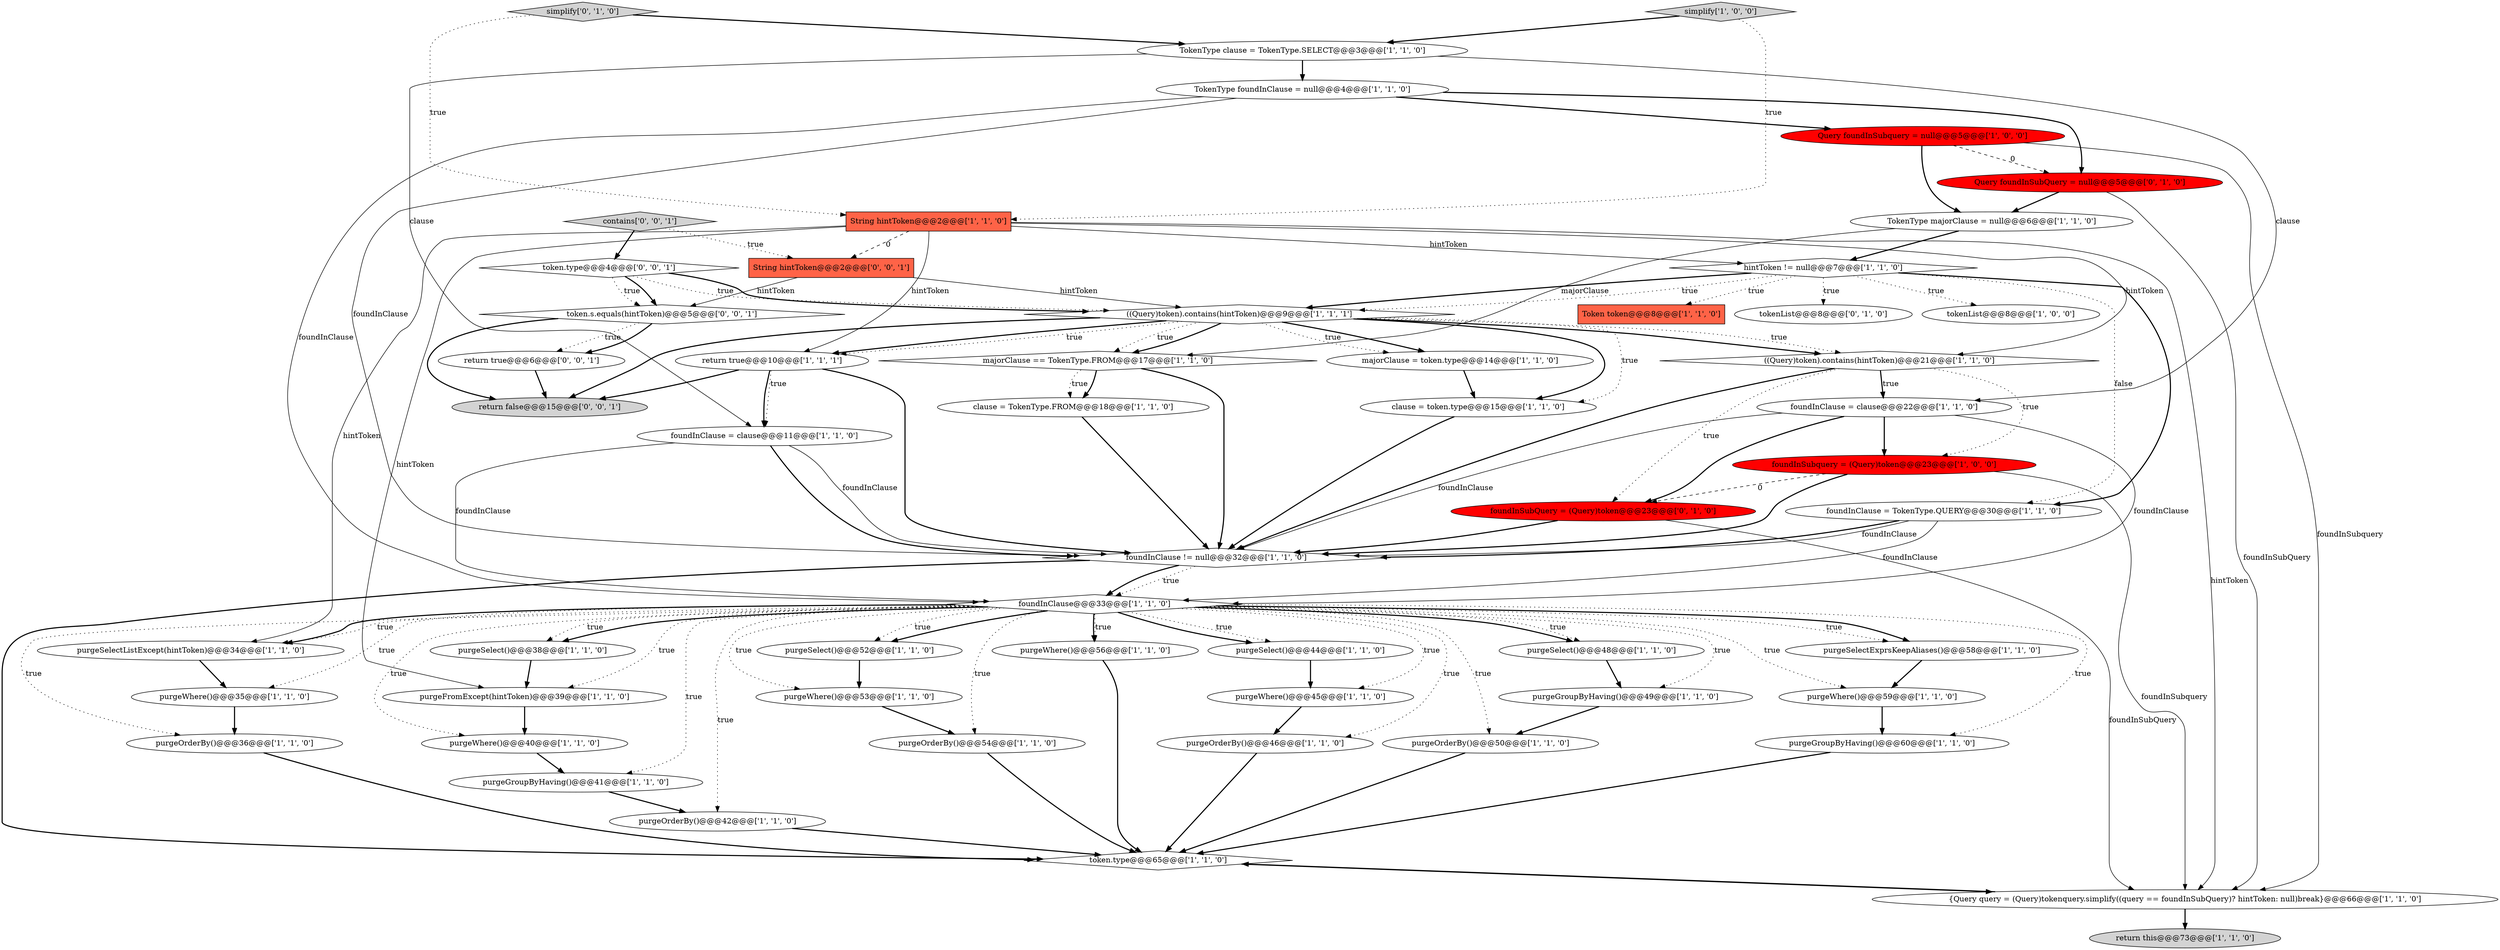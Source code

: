 digraph {
4 [style = filled, label = "purgeSelectListExcept(hintToken)@@@34@@@['1', '1', '0']", fillcolor = white, shape = ellipse image = "AAA0AAABBB1BBB"];
40 [style = filled, label = "((Query)token).contains(hintToken)@@@9@@@['1', '1', '1']", fillcolor = white, shape = diamond image = "AAA0AAABBB1BBB"];
16 [style = filled, label = "Query foundInSubquery = null@@@5@@@['1', '0', '0']", fillcolor = red, shape = ellipse image = "AAA1AAABBB1BBB"];
51 [style = filled, label = "token.s.equals(hintToken)@@@5@@@['0', '0', '1']", fillcolor = white, shape = diamond image = "AAA0AAABBB3BBB"];
7 [style = filled, label = "purgeSelect()@@@48@@@['1', '1', '0']", fillcolor = white, shape = ellipse image = "AAA0AAABBB1BBB"];
15 [style = filled, label = "foundInClause = TokenType.QUERY@@@30@@@['1', '1', '0']", fillcolor = white, shape = ellipse image = "AAA0AAABBB1BBB"];
39 [style = filled, label = "purgeGroupByHaving()@@@60@@@['1', '1', '0']", fillcolor = white, shape = ellipse image = "AAA0AAABBB1BBB"];
32 [style = filled, label = "purgeOrderBy()@@@42@@@['1', '1', '0']", fillcolor = white, shape = ellipse image = "AAA0AAABBB1BBB"];
23 [style = filled, label = "purgeOrderBy()@@@50@@@['1', '1', '0']", fillcolor = white, shape = ellipse image = "AAA0AAABBB1BBB"];
1 [style = filled, label = "purgeWhere()@@@59@@@['1', '1', '0']", fillcolor = white, shape = ellipse image = "AAA0AAABBB1BBB"];
24 [style = filled, label = "purgeWhere()@@@35@@@['1', '1', '0']", fillcolor = white, shape = ellipse image = "AAA0AAABBB1BBB"];
44 [style = filled, label = "TokenType foundInClause = null@@@4@@@['1', '1', '0']", fillcolor = white, shape = ellipse image = "AAA0AAABBB1BBB"];
33 [style = filled, label = "purgeWhere()@@@56@@@['1', '1', '0']", fillcolor = white, shape = ellipse image = "AAA0AAABBB1BBB"];
55 [style = filled, label = "contains['0', '0', '1']", fillcolor = lightgray, shape = diamond image = "AAA0AAABBB3BBB"];
8 [style = filled, label = "purgeFromExcept(hintToken)@@@39@@@['1', '1', '0']", fillcolor = white, shape = ellipse image = "AAA0AAABBB1BBB"];
3 [style = filled, label = "foundInClause != null@@@32@@@['1', '1', '0']", fillcolor = white, shape = diamond image = "AAA0AAABBB1BBB"];
31 [style = filled, label = "purgeOrderBy()@@@46@@@['1', '1', '0']", fillcolor = white, shape = ellipse image = "AAA0AAABBB1BBB"];
6 [style = filled, label = "return true@@@10@@@['1', '1', '1']", fillcolor = white, shape = ellipse image = "AAA0AAABBB1BBB"];
54 [style = filled, label = "return true@@@6@@@['0', '0', '1']", fillcolor = white, shape = ellipse image = "AAA0AAABBB3BBB"];
48 [style = filled, label = "Query foundInSubQuery = null@@@5@@@['0', '1', '0']", fillcolor = red, shape = ellipse image = "AAA1AAABBB2BBB"];
11 [style = filled, label = "majorClause = token.type@@@14@@@['1', '1', '0']", fillcolor = white, shape = ellipse image = "AAA0AAABBB1BBB"];
14 [style = filled, label = "clause = token.type@@@15@@@['1', '1', '0']", fillcolor = white, shape = ellipse image = "AAA0AAABBB1BBB"];
12 [style = filled, label = "simplify['1', '0', '0']", fillcolor = lightgray, shape = diamond image = "AAA0AAABBB1BBB"];
27 [style = filled, label = "purgeSelect()@@@52@@@['1', '1', '0']", fillcolor = white, shape = ellipse image = "AAA0AAABBB1BBB"];
38 [style = filled, label = "purgeSelectExprsKeepAliases()@@@58@@@['1', '1', '0']", fillcolor = white, shape = ellipse image = "AAA0AAABBB1BBB"];
30 [style = filled, label = "((Query)token).contains(hintToken)@@@21@@@['1', '1', '0']", fillcolor = white, shape = diamond image = "AAA0AAABBB1BBB"];
37 [style = filled, label = "return this@@@73@@@['1', '1', '0']", fillcolor = lightgray, shape = ellipse image = "AAA0AAABBB1BBB"];
2 [style = filled, label = "purgeOrderBy()@@@36@@@['1', '1', '0']", fillcolor = white, shape = ellipse image = "AAA0AAABBB1BBB"];
5 [style = filled, label = "purgeSelect()@@@38@@@['1', '1', '0']", fillcolor = white, shape = ellipse image = "AAA0AAABBB1BBB"];
28 [style = filled, label = "TokenType clause = TokenType.SELECT@@@3@@@['1', '1', '0']", fillcolor = white, shape = ellipse image = "AAA0AAABBB1BBB"];
46 [style = filled, label = "simplify['0', '1', '0']", fillcolor = lightgray, shape = diamond image = "AAA0AAABBB2BBB"];
42 [style = filled, label = "purgeGroupByHaving()@@@49@@@['1', '1', '0']", fillcolor = white, shape = ellipse image = "AAA0AAABBB1BBB"];
13 [style = filled, label = "{Query query = (Query)tokenquery.simplify((query == foundInSubQuery)? hintToken: null)break}@@@66@@@['1', '1', '0']", fillcolor = white, shape = ellipse image = "AAA0AAABBB1BBB"];
0 [style = filled, label = "foundInClause = clause@@@22@@@['1', '1', '0']", fillcolor = white, shape = ellipse image = "AAA0AAABBB1BBB"];
18 [style = filled, label = "purgeSelect()@@@44@@@['1', '1', '0']", fillcolor = white, shape = ellipse image = "AAA0AAABBB1BBB"];
45 [style = filled, label = "foundInClause = clause@@@11@@@['1', '1', '0']", fillcolor = white, shape = ellipse image = "AAA0AAABBB1BBB"];
22 [style = filled, label = "purgeGroupByHaving()@@@41@@@['1', '1', '0']", fillcolor = white, shape = ellipse image = "AAA0AAABBB1BBB"];
19 [style = filled, label = "purgeWhere()@@@45@@@['1', '1', '0']", fillcolor = white, shape = ellipse image = "AAA0AAABBB1BBB"];
53 [style = filled, label = "String hintToken@@@2@@@['0', '0', '1']", fillcolor = tomato, shape = box image = "AAA0AAABBB3BBB"];
34 [style = filled, label = "hintToken != null@@@7@@@['1', '1', '0']", fillcolor = white, shape = diamond image = "AAA0AAABBB1BBB"];
17 [style = filled, label = "String hintToken@@@2@@@['1', '1', '0']", fillcolor = tomato, shape = box image = "AAA0AAABBB1BBB"];
47 [style = filled, label = "tokenList@@@8@@@['0', '1', '0']", fillcolor = white, shape = ellipse image = "AAA0AAABBB2BBB"];
50 [style = filled, label = "token.type@@@4@@@['0', '0', '1']", fillcolor = white, shape = diamond image = "AAA0AAABBB3BBB"];
52 [style = filled, label = "return false@@@15@@@['0', '0', '1']", fillcolor = lightgray, shape = ellipse image = "AAA0AAABBB3BBB"];
41 [style = filled, label = "clause = TokenType.FROM@@@18@@@['1', '1', '0']", fillcolor = white, shape = ellipse image = "AAA0AAABBB1BBB"];
10 [style = filled, label = "foundInClause@@@33@@@['1', '1', '0']", fillcolor = white, shape = diamond image = "AAA0AAABBB1BBB"];
9 [style = filled, label = "tokenList@@@8@@@['1', '0', '0']", fillcolor = white, shape = ellipse image = "AAA0AAABBB1BBB"];
26 [style = filled, label = "purgeOrderBy()@@@54@@@['1', '1', '0']", fillcolor = white, shape = ellipse image = "AAA0AAABBB1BBB"];
35 [style = filled, label = "Token token@@@8@@@['1', '1', '0']", fillcolor = tomato, shape = box image = "AAA0AAABBB1BBB"];
25 [style = filled, label = "purgeWhere()@@@40@@@['1', '1', '0']", fillcolor = white, shape = ellipse image = "AAA0AAABBB1BBB"];
49 [style = filled, label = "foundInSubQuery = (Query)token@@@23@@@['0', '1', '0']", fillcolor = red, shape = ellipse image = "AAA1AAABBB2BBB"];
43 [style = filled, label = "majorClause == TokenType.FROM@@@17@@@['1', '1', '0']", fillcolor = white, shape = diamond image = "AAA0AAABBB1BBB"];
36 [style = filled, label = "token.type@@@65@@@['1', '1', '0']", fillcolor = white, shape = diamond image = "AAA0AAABBB1BBB"];
29 [style = filled, label = "TokenType majorClause = null@@@6@@@['1', '1', '0']", fillcolor = white, shape = ellipse image = "AAA0AAABBB1BBB"];
21 [style = filled, label = "foundInSubquery = (Query)token@@@23@@@['1', '0', '0']", fillcolor = red, shape = ellipse image = "AAA1AAABBB1BBB"];
20 [style = filled, label = "purgeWhere()@@@53@@@['1', '1', '0']", fillcolor = white, shape = ellipse image = "AAA0AAABBB1BBB"];
14->3 [style = bold, label=""];
6->3 [style = bold, label=""];
42->23 [style = bold, label=""];
10->8 [style = dotted, label="true"];
40->6 [style = bold, label=""];
25->22 [style = bold, label=""];
11->14 [style = bold, label=""];
20->26 [style = bold, label=""];
48->29 [style = bold, label=""];
10->38 [style = dotted, label="true"];
10->31 [style = dotted, label="true"];
30->0 [style = dotted, label="true"];
34->15 [style = bold, label=""];
53->40 [style = solid, label="hintToken"];
34->9 [style = dotted, label="true"];
29->34 [style = bold, label=""];
40->43 [style = dotted, label="true"];
10->32 [style = dotted, label="true"];
16->13 [style = solid, label="foundInSubquery"];
48->13 [style = solid, label="foundInSubQuery"];
10->42 [style = dotted, label="true"];
43->3 [style = bold, label=""];
40->11 [style = bold, label=""];
3->36 [style = bold, label=""];
17->53 [style = dashed, label="0"];
10->20 [style = dotted, label="true"];
13->36 [style = bold, label=""];
2->36 [style = bold, label=""];
34->15 [style = dotted, label="false"];
23->36 [style = bold, label=""];
10->1 [style = dotted, label="true"];
17->34 [style = solid, label="hintToken"];
10->4 [style = dotted, label="true"];
30->49 [style = dotted, label="true"];
51->54 [style = dotted, label="true"];
21->3 [style = bold, label=""];
10->18 [style = dotted, label="true"];
54->52 [style = bold, label=""];
12->17 [style = dotted, label="true"];
12->28 [style = bold, label=""];
34->47 [style = dotted, label="true"];
51->54 [style = bold, label=""];
40->52 [style = bold, label=""];
16->29 [style = bold, label=""];
18->19 [style = bold, label=""];
10->39 [style = dotted, label="true"];
40->6 [style = dotted, label="true"];
40->30 [style = dotted, label="true"];
50->51 [style = dotted, label="true"];
44->3 [style = solid, label="foundInClause"];
22->32 [style = bold, label=""];
0->21 [style = bold, label=""];
10->7 [style = bold, label=""];
17->30 [style = solid, label="hintToken"];
3->10 [style = bold, label=""];
13->37 [style = bold, label=""];
10->25 [style = dotted, label="true"];
16->48 [style = dashed, label="0"];
17->4 [style = solid, label="hintToken"];
10->23 [style = dotted, label="true"];
53->51 [style = solid, label="hintToken"];
44->16 [style = bold, label=""];
10->24 [style = dotted, label="true"];
17->6 [style = solid, label="hintToken"];
33->36 [style = bold, label=""];
29->43 [style = solid, label="majorClause"];
55->53 [style = dotted, label="true"];
7->42 [style = bold, label=""];
49->3 [style = bold, label=""];
32->36 [style = bold, label=""];
10->26 [style = dotted, label="true"];
49->13 [style = solid, label="foundInSubQuery"];
28->45 [style = solid, label="clause"];
27->20 [style = bold, label=""];
45->10 [style = solid, label="foundInClause"];
1->39 [style = bold, label=""];
10->18 [style = bold, label=""];
45->3 [style = solid, label="foundInClause"];
4->24 [style = bold, label=""];
34->40 [style = bold, label=""];
46->28 [style = bold, label=""];
28->0 [style = solid, label="clause"];
3->10 [style = dotted, label="true"];
31->36 [style = bold, label=""];
51->52 [style = bold, label=""];
15->3 [style = bold, label=""];
17->13 [style = solid, label="hintToken"];
38->1 [style = bold, label=""];
40->14 [style = dotted, label="true"];
15->10 [style = solid, label="foundInClause"];
36->13 [style = bold, label=""];
10->5 [style = bold, label=""];
0->49 [style = bold, label=""];
30->3 [style = bold, label=""];
34->35 [style = dotted, label="true"];
10->2 [style = dotted, label="true"];
10->19 [style = dotted, label="true"];
40->14 [style = bold, label=""];
43->41 [style = bold, label=""];
40->30 [style = bold, label=""];
10->33 [style = bold, label=""];
30->0 [style = bold, label=""];
55->50 [style = bold, label=""];
40->43 [style = bold, label=""];
34->40 [style = dotted, label="true"];
10->38 [style = bold, label=""];
5->8 [style = bold, label=""];
50->40 [style = dotted, label="true"];
21->13 [style = solid, label="foundInSubquery"];
24->2 [style = bold, label=""];
45->3 [style = bold, label=""];
19->31 [style = bold, label=""];
10->27 [style = bold, label=""];
26->36 [style = bold, label=""];
41->3 [style = bold, label=""];
0->10 [style = solid, label="foundInClause"];
0->3 [style = solid, label="foundInClause"];
10->33 [style = dotted, label="true"];
30->21 [style = dotted, label="true"];
10->5 [style = dotted, label="true"];
6->52 [style = bold, label=""];
15->3 [style = solid, label="foundInClause"];
46->17 [style = dotted, label="true"];
40->11 [style = dotted, label="true"];
17->8 [style = solid, label="hintToken"];
44->48 [style = bold, label=""];
50->51 [style = bold, label=""];
50->40 [style = bold, label=""];
28->44 [style = bold, label=""];
10->4 [style = bold, label=""];
43->41 [style = dotted, label="true"];
10->22 [style = dotted, label="true"];
6->45 [style = dotted, label="true"];
10->27 [style = dotted, label="true"];
21->49 [style = dashed, label="0"];
44->10 [style = solid, label="foundInClause"];
6->45 [style = bold, label=""];
39->36 [style = bold, label=""];
8->25 [style = bold, label=""];
10->7 [style = dotted, label="true"];
}
